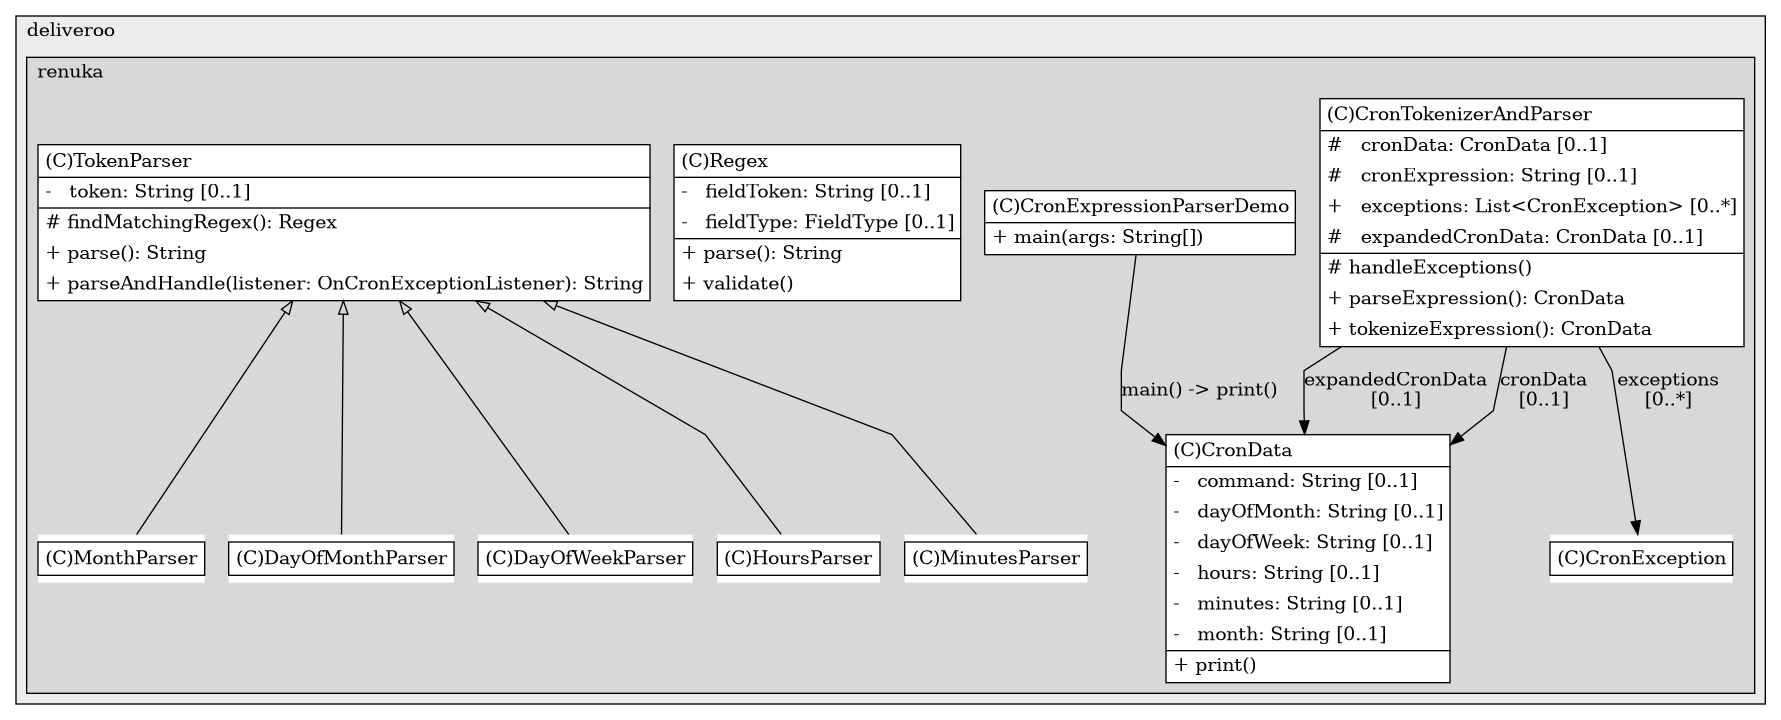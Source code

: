 @startuml

/' diagram meta data start
config=StructureConfiguration;
{
  "projectClassification": {
    "searchMode": "OpenProject", // OpenProject, AllProjects
    "includedProjects": "",
    "pathEndKeywords": "*.impl",
    "isClientPath": "",
    "isClientName": "",
    "isTestPath": "",
    "isTestName": "",
    "isMappingPath": "",
    "isMappingName": "",
    "isDataAccessPath": "",
    "isDataAccessName": "",
    "isDataStructurePath": "",
    "isDataStructureName": "",
    "isInterfaceStructuresPath": "",
    "isInterfaceStructuresName": "",
    "isEntryPointPath": "",
    "isEntryPointName": "",
    "treatFinalFieldsAsMandatory": false
  },
  "graphRestriction": {
    "classPackageExcludeFilter": "",
    "classPackageIncludeFilter": "",
    "classNameExcludeFilter": "",
    "classNameIncludeFilter": "",
    "methodNameExcludeFilter": "",
    "methodNameIncludeFilter": "",
    "removeByInheritance": "", // inheritance/annotation based filtering is done in a second step
    "removeByAnnotation": "",
    "removeByClassPackage": "", // cleanup the graph after inheritance/annotation based filtering is done
    "removeByClassName": "",
    "cutMappings": false,
    "cutEnum": true,
    "cutTests": true,
    "cutClient": true,
    "cutDataAccess": true,
    "cutInterfaceStructures": true,
    "cutDataStructures": true,
    "cutGetterAndSetter": true,
    "cutConstructors": true
  },
  "graphTraversal": {
    "forwardDepth": 3,
    "backwardDepth": 3,
    "classPackageExcludeFilter": "",
    "classPackageIncludeFilter": "",
    "classNameExcludeFilter": "",
    "classNameIncludeFilter": "",
    "methodNameExcludeFilter": "",
    "methodNameIncludeFilter": "",
    "hideMappings": false,
    "hideDataStructures": false,
    "hidePrivateMethods": true,
    "hideInterfaceCalls": true, // indirection: implementation -> interface (is hidden) -> implementation
    "onlyShowApplicationEntryPoints": false, // root node is included
    "useMethodCallsForStructureDiagram": "ForwardOnly" // ForwardOnly, BothDirections, No
  },
  "details": {
    "aggregation": "GroupByClass", // ByClass, GroupByClass, None
    "showClassGenericTypes": true,
    "showMethods": true,
    "showMethodParameterNames": true,
    "showMethodParameterTypes": true,
    "showMethodReturnType": true,
    "showPackageLevels": 2,
    "showDetailedClassStructure": true
  },
  "rootClass": "com.deliveroo.renuka.CronExpressionParserDemo",
  "extensionCallbackMethod": "" // qualified.class.name#methodName - signature: public static String method(String)
}
diagram meta data end '/



digraph g {
    rankdir="TB"
    splines=polyline
    

'nodes 
subgraph cluster_242327099 { 
   	label=deliveroo
	labeljust=l
	fillcolor="#ececec"
	style=filled
   
   subgraph cluster_1587818073 { 
   	label=renuka
	labeljust=l
	fillcolor="#d8d8d8"
	style=filled
   
   CronData28592590[
	label=<<TABLE BORDER="1" CELLBORDER="0" CELLPADDING="4" CELLSPACING="0">
<TR><TD ALIGN="LEFT" >(C)CronData</TD></TR>
<HR/>
<TR><TD ALIGN="LEFT" >-   command: String [0..1]</TD></TR>
<TR><TD ALIGN="LEFT" >-   dayOfMonth: String [0..1]</TD></TR>
<TR><TD ALIGN="LEFT" >-   dayOfWeek: String [0..1]</TD></TR>
<TR><TD ALIGN="LEFT" >-   hours: String [0..1]</TD></TR>
<TR><TD ALIGN="LEFT" >-   minutes: String [0..1]</TD></TR>
<TR><TD ALIGN="LEFT" >-   month: String [0..1]</TD></TR>
<HR/>
<TR><TD ALIGN="LEFT" >+ print()</TD></TR>
</TABLE>>
	style=filled
	margin=0
	shape=plaintext
	fillcolor="#FFFFFF"
];

CronException462381516[
	label=<<TABLE BORDER="1" CELLBORDER="0" CELLPADDING="4" CELLSPACING="0">
<TR><TD ALIGN="LEFT" >(C)CronException</TD></TR>
</TABLE>>
	style=filled
	margin=0
	shape=plaintext
	fillcolor="#FFFFFF"
];

CronExpressionParserDemo1337828134[
	label=<<TABLE BORDER="1" CELLBORDER="0" CELLPADDING="4" CELLSPACING="0">
<TR><TD ALIGN="LEFT" >(C)CronExpressionParserDemo</TD></TR>
<HR/>
<TR><TD ALIGN="LEFT" >+ main(args: String[])</TD></TR>
</TABLE>>
	style=filled
	margin=0
	shape=plaintext
	fillcolor="#FFFFFF"
];

CronTokenizerAndParser1337828134[
	label=<<TABLE BORDER="1" CELLBORDER="0" CELLPADDING="4" CELLSPACING="0">
<TR><TD ALIGN="LEFT" >(C)CronTokenizerAndParser</TD></TR>
<HR/>
<TR><TD ALIGN="LEFT" >#   cronData: CronData [0..1]</TD></TR>
<TR><TD ALIGN="LEFT" >#   cronExpression: String [0..1]</TD></TR>
<TR><TD ALIGN="LEFT" >+   exceptions: List&lt;CronException&gt; [0..*]</TD></TR>
<TR><TD ALIGN="LEFT" >#   expandedCronData: CronData [0..1]</TD></TR>
<HR/>
<TR><TD ALIGN="LEFT" ># handleExceptions()</TD></TR>
<TR><TD ALIGN="LEFT" >+ parseExpression(): CronData</TD></TR>
<TR><TD ALIGN="LEFT" >+ tokenizeExpression(): CronData</TD></TR>
</TABLE>>
	style=filled
	margin=0
	shape=plaintext
	fillcolor="#FFFFFF"
];

DayOfMonthParser1388672364[
	label=<<TABLE BORDER="1" CELLBORDER="0" CELLPADDING="4" CELLSPACING="0">
<TR><TD ALIGN="LEFT" >(C)DayOfMonthParser</TD></TR>
</TABLE>>
	style=filled
	margin=0
	shape=plaintext
	fillcolor="#FFFFFF"
];

DayOfWeekParser1388672364[
	label=<<TABLE BORDER="1" CELLBORDER="0" CELLPADDING="4" CELLSPACING="0">
<TR><TD ALIGN="LEFT" >(C)DayOfWeekParser</TD></TR>
</TABLE>>
	style=filled
	margin=0
	shape=plaintext
	fillcolor="#FFFFFF"
];

HoursParser1388672364[
	label=<<TABLE BORDER="1" CELLBORDER="0" CELLPADDING="4" CELLSPACING="0">
<TR><TD ALIGN="LEFT" >(C)HoursParser</TD></TR>
</TABLE>>
	style=filled
	margin=0
	shape=plaintext
	fillcolor="#FFFFFF"
];

MinutesParser1388672364[
	label=<<TABLE BORDER="1" CELLBORDER="0" CELLPADDING="4" CELLSPACING="0">
<TR><TD ALIGN="LEFT" >(C)MinutesParser</TD></TR>
</TABLE>>
	style=filled
	margin=0
	shape=plaintext
	fillcolor="#FFFFFF"
];

MonthParser1388672364[
	label=<<TABLE BORDER="1" CELLBORDER="0" CELLPADDING="4" CELLSPACING="0">
<TR><TD ALIGN="LEFT" >(C)MonthParser</TD></TR>
</TABLE>>
	style=filled
	margin=0
	shape=plaintext
	fillcolor="#FFFFFF"
];

Regex791734455[
	label=<<TABLE BORDER="1" CELLBORDER="0" CELLPADDING="4" CELLSPACING="0">
<TR><TD ALIGN="LEFT" >(C)Regex</TD></TR>
<HR/>
<TR><TD ALIGN="LEFT" >-   fieldToken: String [0..1]</TD></TR>
<TR><TD ALIGN="LEFT" >-   fieldType: FieldType [0..1]</TD></TR>
<HR/>
<TR><TD ALIGN="LEFT" >+ parse(): String</TD></TR>
<TR><TD ALIGN="LEFT" >+ validate()</TD></TR>
</TABLE>>
	style=filled
	margin=0
	shape=plaintext
	fillcolor="#FFFFFF"
];

TokenParser1388672364[
	label=<<TABLE BORDER="1" CELLBORDER="0" CELLPADDING="4" CELLSPACING="0">
<TR><TD ALIGN="LEFT" >(C)TokenParser</TD></TR>
<HR/>
<TR><TD ALIGN="LEFT" >-   token: String [0..1]</TD></TR>
<HR/>
<TR><TD ALIGN="LEFT" ># findMatchingRegex(): Regex</TD></TR>
<TR><TD ALIGN="LEFT" >+ parse(): String</TD></TR>
<TR><TD ALIGN="LEFT" >+ parseAndHandle(listener: OnCronExceptionListener): String</TD></TR>
</TABLE>>
	style=filled
	margin=0
	shape=plaintext
	fillcolor="#FFFFFF"
];
} 
} 

'edges    
CronExpressionParserDemo1337828134 -> CronData28592590[label="main() -> print()"];
CronTokenizerAndParser1337828134 -> CronData28592590[label="cronData
[0..1]"];
CronTokenizerAndParser1337828134 -> CronData28592590[label="expandedCronData
[0..1]"];
CronTokenizerAndParser1337828134 -> CronException462381516[label="exceptions
[0..*]"];
TokenParser1388672364 -> DayOfMonthParser1388672364[arrowhead=none, arrowtail=empty, dir=both];
TokenParser1388672364 -> DayOfWeekParser1388672364[arrowhead=none, arrowtail=empty, dir=both];
TokenParser1388672364 -> HoursParser1388672364[arrowhead=none, arrowtail=empty, dir=both];
TokenParser1388672364 -> MinutesParser1388672364[arrowhead=none, arrowtail=empty, dir=both];
TokenParser1388672364 -> MonthParser1388672364[arrowhead=none, arrowtail=empty, dir=both];
    
}
@enduml